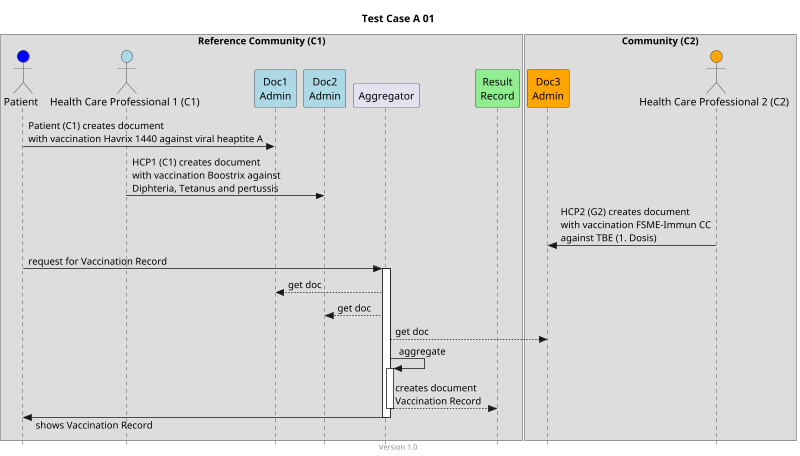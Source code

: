 @startuml
title Test Case A 01
footer Version 1.0
skinparam responseMessageBelowArrow true
skinparam style strictuml
scale max 800 width


box "Reference Community (C1)"
actor "Patient" as PAT #blue
actor "Health Care Professional 1 (C1)" as HCP1_C1 #lightblue
participant "Doc1\nAdmin" as Doc1 #lightblue
participant "Doc2\nAdmin" as Doc2 #lightblue
participant Aggregator as AGG
participant "Result\nRecord" as RES #lightgreen
end box

box "Community (C2)"
participant "Doc3\nAdmin" as Doc3 #orange
actor "Health Care Professional 2 (C2)" as HCP2_C2 #orange
end box

PAT -> Doc1: Patient (C1) creates document\nwith vaccination Havrix 1440 against viral heaptite A

HCP1_C1 -> Doc2: HCP1 (C1) creates document\nwith vaccination Boostrix against\nDiphteria, Tetanus and pertussis

HCP2_C2 -> Doc3: HCP2 (G2) creates document\nwith vaccination FSME-Immun CC\nagainst TBE (1. Dosis)

PAT -> AGG: request for Vaccination Record
activate AGG
AGG --> Doc1: get doc
AGG --> Doc2: get doc
AGG --> Doc3: get doc

AGG -> AGG: aggregate
activate AGG
AGG --> RES: creates document\nVaccination Record 
deactivate AGG
PAT <- AGG: shows Vaccination Record
deactivate AGG


@enduml
